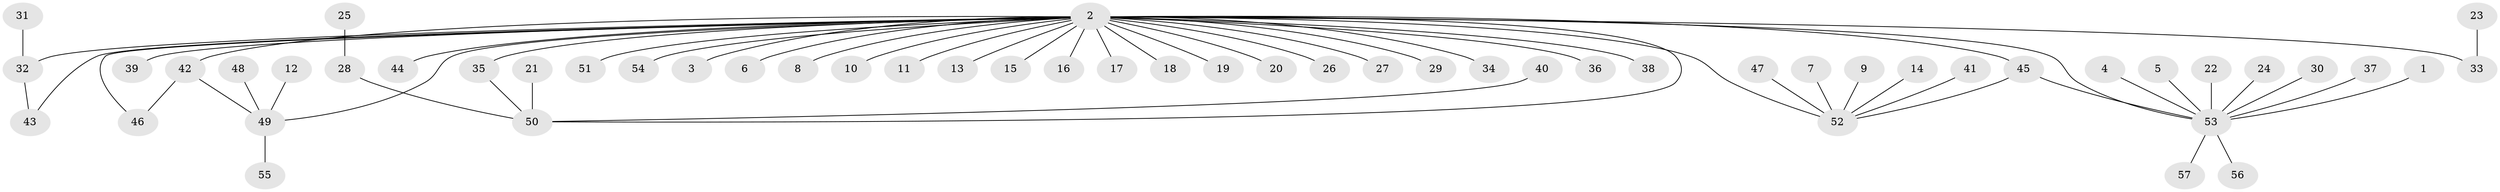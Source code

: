 // original degree distribution, {5: 0.04424778761061947, 35: 0.008849557522123894, 9: 0.008849557522123894, 13: 0.008849557522123894, 1: 0.6106194690265486, 8: 0.008849557522123894, 2: 0.22123893805309736, 3: 0.061946902654867256, 4: 0.02654867256637168}
// Generated by graph-tools (version 1.1) at 2025/25/03/09/25 03:25:59]
// undirected, 57 vertices, 62 edges
graph export_dot {
graph [start="1"]
  node [color=gray90,style=filled];
  1;
  2;
  3;
  4;
  5;
  6;
  7;
  8;
  9;
  10;
  11;
  12;
  13;
  14;
  15;
  16;
  17;
  18;
  19;
  20;
  21;
  22;
  23;
  24;
  25;
  26;
  27;
  28;
  29;
  30;
  31;
  32;
  33;
  34;
  35;
  36;
  37;
  38;
  39;
  40;
  41;
  42;
  43;
  44;
  45;
  46;
  47;
  48;
  49;
  50;
  51;
  52;
  53;
  54;
  55;
  56;
  57;
  1 -- 53 [weight=1.0];
  2 -- 3 [weight=1.0];
  2 -- 6 [weight=1.0];
  2 -- 8 [weight=1.0];
  2 -- 10 [weight=1.0];
  2 -- 11 [weight=1.0];
  2 -- 13 [weight=1.0];
  2 -- 15 [weight=1.0];
  2 -- 16 [weight=1.0];
  2 -- 17 [weight=1.0];
  2 -- 18 [weight=1.0];
  2 -- 19 [weight=1.0];
  2 -- 20 [weight=1.0];
  2 -- 26 [weight=1.0];
  2 -- 27 [weight=2.0];
  2 -- 29 [weight=1.0];
  2 -- 32 [weight=1.0];
  2 -- 33 [weight=2.0];
  2 -- 34 [weight=1.0];
  2 -- 35 [weight=1.0];
  2 -- 36 [weight=1.0];
  2 -- 38 [weight=1.0];
  2 -- 39 [weight=1.0];
  2 -- 42 [weight=1.0];
  2 -- 43 [weight=1.0];
  2 -- 44 [weight=1.0];
  2 -- 45 [weight=1.0];
  2 -- 46 [weight=1.0];
  2 -- 49 [weight=1.0];
  2 -- 50 [weight=1.0];
  2 -- 51 [weight=1.0];
  2 -- 52 [weight=2.0];
  2 -- 53 [weight=1.0];
  2 -- 54 [weight=1.0];
  4 -- 53 [weight=1.0];
  5 -- 53 [weight=1.0];
  7 -- 52 [weight=1.0];
  9 -- 52 [weight=1.0];
  12 -- 49 [weight=1.0];
  14 -- 52 [weight=1.0];
  21 -- 50 [weight=1.0];
  22 -- 53 [weight=1.0];
  23 -- 33 [weight=1.0];
  24 -- 53 [weight=1.0];
  25 -- 28 [weight=1.0];
  28 -- 50 [weight=1.0];
  30 -- 53 [weight=1.0];
  31 -- 32 [weight=1.0];
  32 -- 43 [weight=1.0];
  35 -- 50 [weight=1.0];
  37 -- 53 [weight=1.0];
  40 -- 50 [weight=1.0];
  41 -- 52 [weight=1.0];
  42 -- 46 [weight=1.0];
  42 -- 49 [weight=1.0];
  45 -- 52 [weight=1.0];
  45 -- 53 [weight=1.0];
  47 -- 52 [weight=1.0];
  48 -- 49 [weight=1.0];
  49 -- 55 [weight=1.0];
  53 -- 56 [weight=1.0];
  53 -- 57 [weight=1.0];
}
